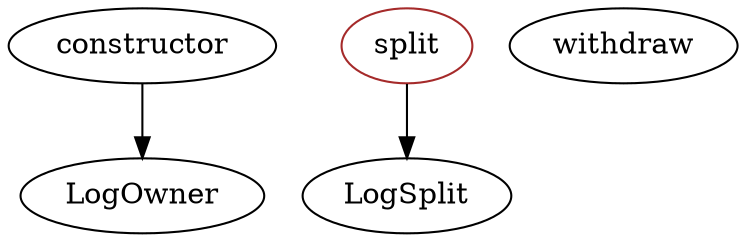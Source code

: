 strict digraph {
  constructor
  LogOwner
  split [color=brown]
  LogSplit
  withdraw
  constructor -> LogOwner
  split -> LogSplit
}


